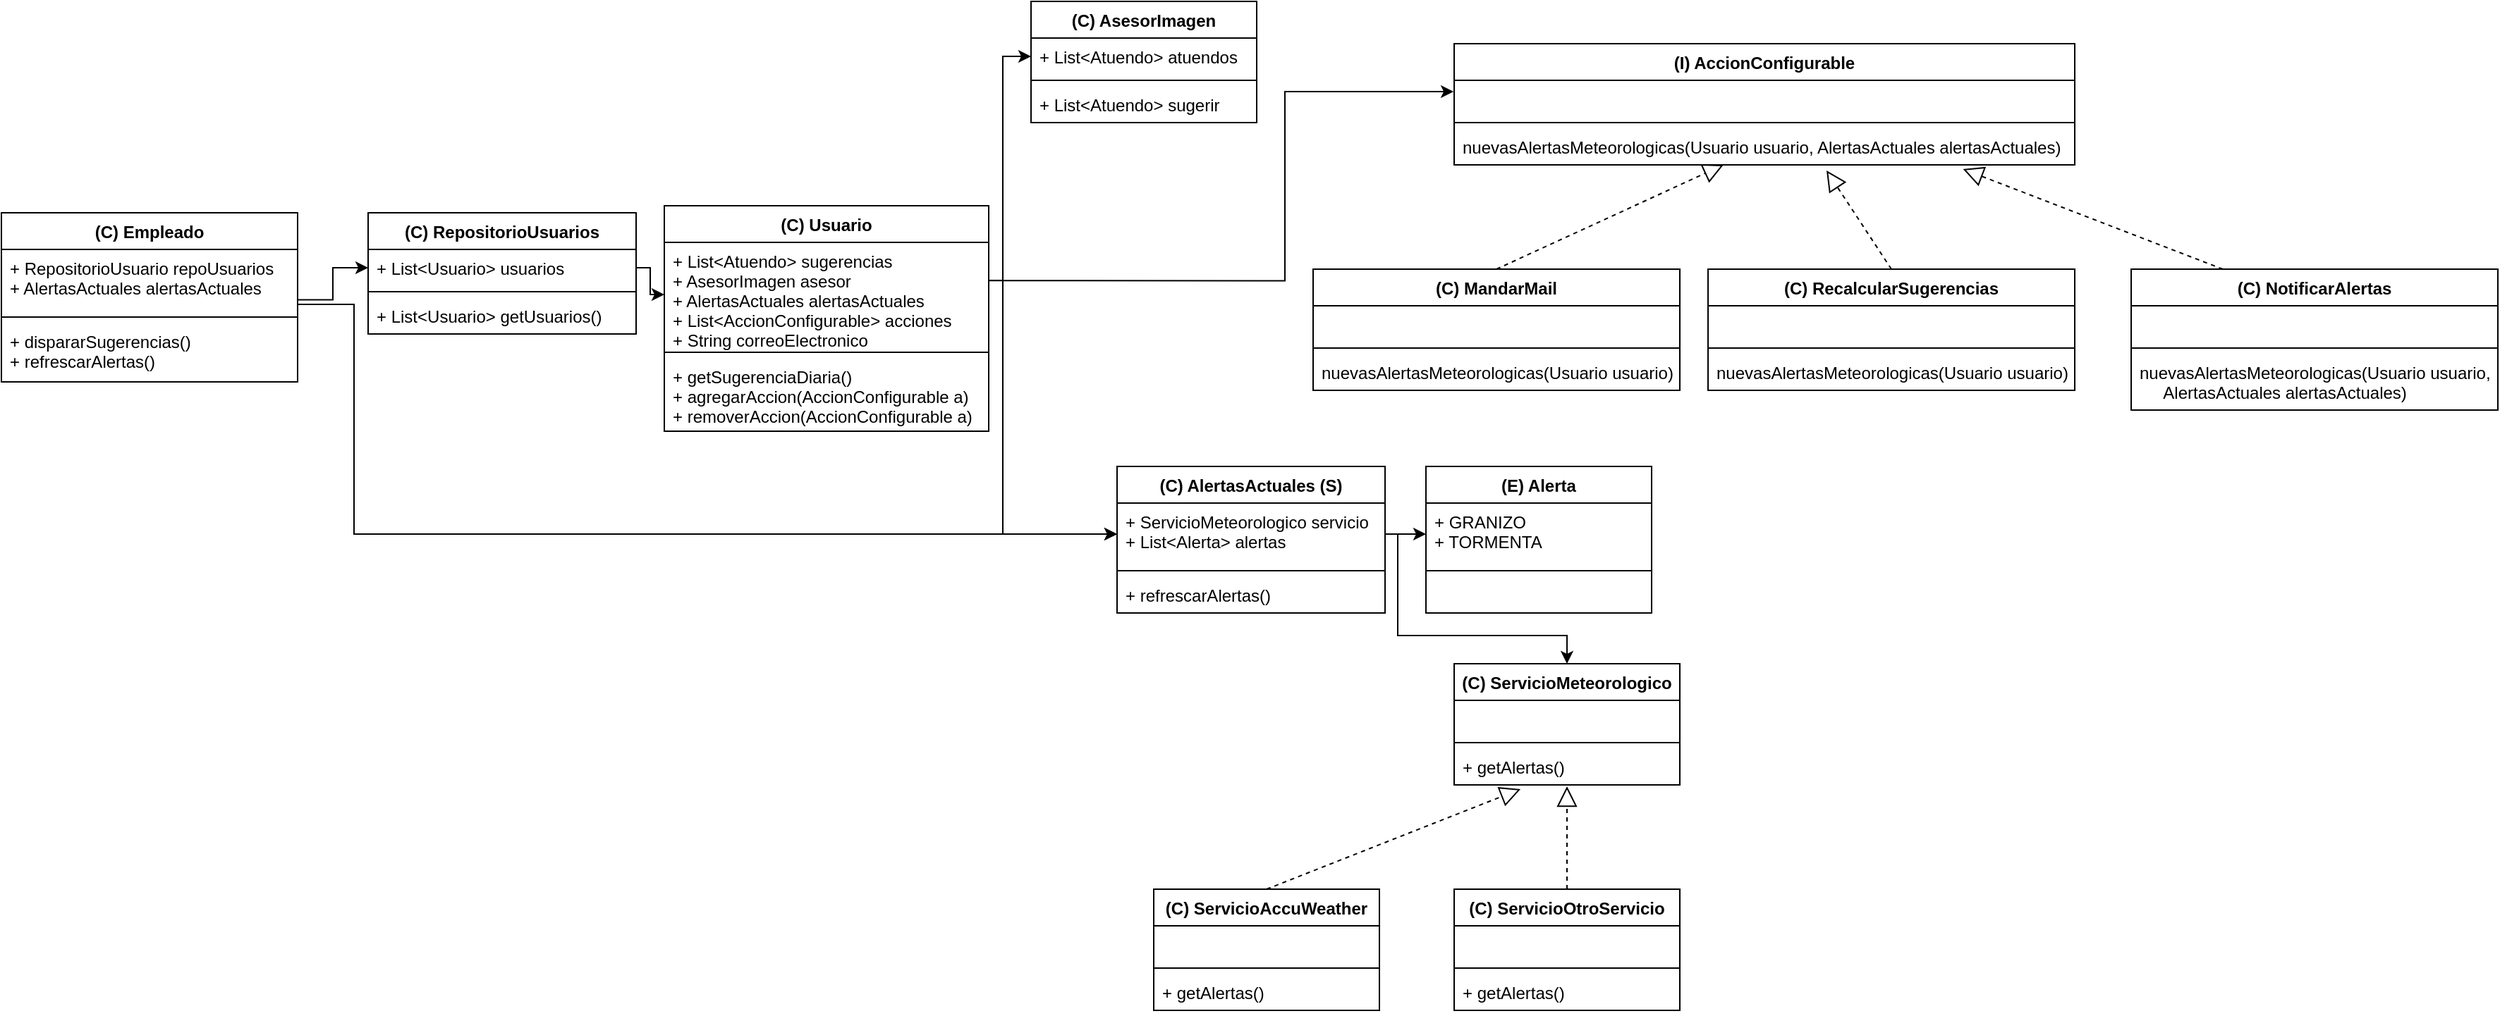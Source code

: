 <mxfile version="20.0.1" type="device"><diagram id="-CPDC690JqylS_FRT4D5" name="Page-1"><mxGraphModel dx="868" dy="1651" grid="1" gridSize="10" guides="1" tooltips="1" connect="1" arrows="1" fold="1" page="1" pageScale="1" pageWidth="827" pageHeight="1169" math="0" shadow="0"><root><mxCell id="0"/><mxCell id="1" parent="0"/><mxCell id="-Ci8LxvpXqM9EfKQ5-Xl-1" value="(C) Usuario" style="swimlane;fontStyle=1;align=center;verticalAlign=top;childLayout=stackLayout;horizontal=1;startSize=26;horizontalStack=0;resizeParent=1;resizeParentMax=0;resizeLast=0;collapsible=1;marginBottom=0;" vertex="1" parent="1"><mxGeometry x="480" y="75" width="230" height="160" as="geometry"/></mxCell><mxCell id="-Ci8LxvpXqM9EfKQ5-Xl-2" value="+ List&lt;Atuendo&gt; sugerencias&#10;+ AsesorImagen asesor&#10;+ AlertasActuales alertasActuales&#10;+ List&lt;AccionConfigurable&gt; acciones&#10;+ String correoElectronico" style="text;strokeColor=none;fillColor=none;align=left;verticalAlign=top;spacingLeft=4;spacingRight=4;overflow=hidden;rotatable=0;points=[[0,0.5],[1,0.5]];portConstraint=eastwest;" vertex="1" parent="-Ci8LxvpXqM9EfKQ5-Xl-1"><mxGeometry y="26" width="230" height="74" as="geometry"/></mxCell><mxCell id="-Ci8LxvpXqM9EfKQ5-Xl-3" value="" style="line;strokeWidth=1;fillColor=none;align=left;verticalAlign=middle;spacingTop=-1;spacingLeft=3;spacingRight=3;rotatable=0;labelPosition=right;points=[];portConstraint=eastwest;" vertex="1" parent="-Ci8LxvpXqM9EfKQ5-Xl-1"><mxGeometry y="100" width="230" height="8" as="geometry"/></mxCell><mxCell id="-Ci8LxvpXqM9EfKQ5-Xl-4" value="+ getSugerenciaDiaria()&#10;+ agregarAccion(AccionConfigurable a)&#10;+ removerAccion(AccionConfigurable a)" style="text;strokeColor=none;fillColor=none;align=left;verticalAlign=top;spacingLeft=4;spacingRight=4;overflow=hidden;rotatable=0;points=[[0,0.5],[1,0.5]];portConstraint=eastwest;" vertex="1" parent="-Ci8LxvpXqM9EfKQ5-Xl-1"><mxGeometry y="108" width="230" height="52" as="geometry"/></mxCell><mxCell id="-Ci8LxvpXqM9EfKQ5-Xl-5" value="(C) AsesorImagen" style="swimlane;fontStyle=1;align=center;verticalAlign=top;childLayout=stackLayout;horizontal=1;startSize=26;horizontalStack=0;resizeParent=1;resizeParentMax=0;resizeLast=0;collapsible=1;marginBottom=0;" vertex="1" parent="1"><mxGeometry x="740" y="-70" width="160" height="86" as="geometry"/></mxCell><mxCell id="-Ci8LxvpXqM9EfKQ5-Xl-6" value="+ List&lt;Atuendo&gt; atuendos" style="text;strokeColor=none;fillColor=none;align=left;verticalAlign=top;spacingLeft=4;spacingRight=4;overflow=hidden;rotatable=0;points=[[0,0.5],[1,0.5]];portConstraint=eastwest;" vertex="1" parent="-Ci8LxvpXqM9EfKQ5-Xl-5"><mxGeometry y="26" width="160" height="26" as="geometry"/></mxCell><mxCell id="-Ci8LxvpXqM9EfKQ5-Xl-7" value="" style="line;strokeWidth=1;fillColor=none;align=left;verticalAlign=middle;spacingTop=-1;spacingLeft=3;spacingRight=3;rotatable=0;labelPosition=right;points=[];portConstraint=eastwest;" vertex="1" parent="-Ci8LxvpXqM9EfKQ5-Xl-5"><mxGeometry y="52" width="160" height="8" as="geometry"/></mxCell><mxCell id="-Ci8LxvpXqM9EfKQ5-Xl-8" value="+ List&lt;Atuendo&gt; sugerir" style="text;strokeColor=none;fillColor=none;align=left;verticalAlign=top;spacingLeft=4;spacingRight=4;overflow=hidden;rotatable=0;points=[[0,0.5],[1,0.5]];portConstraint=eastwest;" vertex="1" parent="-Ci8LxvpXqM9EfKQ5-Xl-5"><mxGeometry y="60" width="160" height="26" as="geometry"/></mxCell><mxCell id="-Ci8LxvpXqM9EfKQ5-Xl-13" value="" style="endArrow=classic;html=1;rounded=0;exitX=1;exitY=0.5;exitDx=0;exitDy=0;entryX=0;entryY=0.5;entryDx=0;entryDy=0;edgeStyle=orthogonalEdgeStyle;" edge="1" parent="1" source="-Ci8LxvpXqM9EfKQ5-Xl-2" target="-Ci8LxvpXqM9EfKQ5-Xl-6"><mxGeometry width="50" height="50" relative="1" as="geometry"><mxPoint x="360" y="260" as="sourcePoint"/><mxPoint x="410" y="210" as="targetPoint"/><Array as="points"><mxPoint x="720" y="128"/><mxPoint x="720" y="-31"/></Array></mxGeometry></mxCell><mxCell id="-Ci8LxvpXqM9EfKQ5-Xl-14" value="(C) RepositorioUsuarios" style="swimlane;fontStyle=1;align=center;verticalAlign=top;childLayout=stackLayout;horizontal=1;startSize=26;horizontalStack=0;resizeParent=1;resizeParentMax=0;resizeLast=0;collapsible=1;marginBottom=0;" vertex="1" parent="1"><mxGeometry x="270" y="80" width="190" height="86" as="geometry"/></mxCell><mxCell id="-Ci8LxvpXqM9EfKQ5-Xl-15" value="+ List&lt;Usuario&gt; usuarios" style="text;strokeColor=none;fillColor=none;align=left;verticalAlign=top;spacingLeft=4;spacingRight=4;overflow=hidden;rotatable=0;points=[[0,0.5],[1,0.5]];portConstraint=eastwest;" vertex="1" parent="-Ci8LxvpXqM9EfKQ5-Xl-14"><mxGeometry y="26" width="190" height="26" as="geometry"/></mxCell><mxCell id="-Ci8LxvpXqM9EfKQ5-Xl-16" value="" style="line;strokeWidth=1;fillColor=none;align=left;verticalAlign=middle;spacingTop=-1;spacingLeft=3;spacingRight=3;rotatable=0;labelPosition=right;points=[];portConstraint=eastwest;" vertex="1" parent="-Ci8LxvpXqM9EfKQ5-Xl-14"><mxGeometry y="52" width="190" height="8" as="geometry"/></mxCell><mxCell id="-Ci8LxvpXqM9EfKQ5-Xl-17" value="+ List&lt;Usuario&gt; getUsuarios()" style="text;strokeColor=none;fillColor=none;align=left;verticalAlign=top;spacingLeft=4;spacingRight=4;overflow=hidden;rotatable=0;points=[[0,0.5],[1,0.5]];portConstraint=eastwest;" vertex="1" parent="-Ci8LxvpXqM9EfKQ5-Xl-14"><mxGeometry y="60" width="190" height="26" as="geometry"/></mxCell><mxCell id="-Ci8LxvpXqM9EfKQ5-Xl-19" value="(C) Empleado" style="swimlane;fontStyle=1;align=center;verticalAlign=top;childLayout=stackLayout;horizontal=1;startSize=26;horizontalStack=0;resizeParent=1;resizeParentMax=0;resizeLast=0;collapsible=1;marginBottom=0;" vertex="1" parent="1"><mxGeometry x="10" y="80" width="210" height="120" as="geometry"/></mxCell><mxCell id="-Ci8LxvpXqM9EfKQ5-Xl-20" value="+ RepositorioUsuario repoUsuarios&#10;+ AlertasActuales alertasActuales" style="text;strokeColor=none;fillColor=none;align=left;verticalAlign=top;spacingLeft=4;spacingRight=4;overflow=hidden;rotatable=0;points=[[0,0.5],[1,0.5]];portConstraint=eastwest;" vertex="1" parent="-Ci8LxvpXqM9EfKQ5-Xl-19"><mxGeometry y="26" width="210" height="44" as="geometry"/></mxCell><mxCell id="-Ci8LxvpXqM9EfKQ5-Xl-21" value="" style="line;strokeWidth=1;fillColor=none;align=left;verticalAlign=middle;spacingTop=-1;spacingLeft=3;spacingRight=3;rotatable=0;labelPosition=right;points=[];portConstraint=eastwest;" vertex="1" parent="-Ci8LxvpXqM9EfKQ5-Xl-19"><mxGeometry y="70" width="210" height="8" as="geometry"/></mxCell><mxCell id="-Ci8LxvpXqM9EfKQ5-Xl-22" value="+ dispararSugerencias()&#10;+ refrescarAlertas()" style="text;strokeColor=none;fillColor=none;align=left;verticalAlign=top;spacingLeft=4;spacingRight=4;overflow=hidden;rotatable=0;points=[[0,0.5],[1,0.5]];portConstraint=eastwest;" vertex="1" parent="-Ci8LxvpXqM9EfKQ5-Xl-19"><mxGeometry y="78" width="210" height="42" as="geometry"/></mxCell><mxCell id="-Ci8LxvpXqM9EfKQ5-Xl-23" value="" style="endArrow=classic;html=1;rounded=0;exitX=1.001;exitY=0.812;exitDx=0;exitDy=0;exitPerimeter=0;entryX=0;entryY=0.5;entryDx=0;entryDy=0;edgeStyle=orthogonalEdgeStyle;" edge="1" parent="1" source="-Ci8LxvpXqM9EfKQ5-Xl-20" target="-Ci8LxvpXqM9EfKQ5-Xl-15"><mxGeometry width="50" height="50" relative="1" as="geometry"><mxPoint x="280" y="250" as="sourcePoint"/><mxPoint x="330" y="200" as="targetPoint"/></mxGeometry></mxCell><mxCell id="-Ci8LxvpXqM9EfKQ5-Xl-24" value="(C) AlertasActuales (S)" style="swimlane;fontStyle=1;align=center;verticalAlign=top;childLayout=stackLayout;horizontal=1;startSize=26;horizontalStack=0;resizeParent=1;resizeParentMax=0;resizeLast=0;collapsible=1;marginBottom=0;" vertex="1" parent="1"><mxGeometry x="801" y="260" width="190" height="104" as="geometry"/></mxCell><mxCell id="-Ci8LxvpXqM9EfKQ5-Xl-25" value="+ ServicioMeteorologico servicio&#10;+ List&lt;Alerta&gt; alertas" style="text;strokeColor=none;fillColor=none;align=left;verticalAlign=top;spacingLeft=4;spacingRight=4;overflow=hidden;rotatable=0;points=[[0,0.5],[1,0.5]];portConstraint=eastwest;" vertex="1" parent="-Ci8LxvpXqM9EfKQ5-Xl-24"><mxGeometry y="26" width="190" height="44" as="geometry"/></mxCell><mxCell id="-Ci8LxvpXqM9EfKQ5-Xl-26" value="" style="line;strokeWidth=1;fillColor=none;align=left;verticalAlign=middle;spacingTop=-1;spacingLeft=3;spacingRight=3;rotatable=0;labelPosition=right;points=[];portConstraint=eastwest;" vertex="1" parent="-Ci8LxvpXqM9EfKQ5-Xl-24"><mxGeometry y="70" width="190" height="8" as="geometry"/></mxCell><mxCell id="-Ci8LxvpXqM9EfKQ5-Xl-27" value="+ refrescarAlertas()" style="text;strokeColor=none;fillColor=none;align=left;verticalAlign=top;spacingLeft=4;spacingRight=4;overflow=hidden;rotatable=0;points=[[0,0.5],[1,0.5]];portConstraint=eastwest;" vertex="1" parent="-Ci8LxvpXqM9EfKQ5-Xl-24"><mxGeometry y="78" width="190" height="26" as="geometry"/></mxCell><mxCell id="-Ci8LxvpXqM9EfKQ5-Xl-28" value="(E) Alerta" style="swimlane;fontStyle=1;align=center;verticalAlign=top;childLayout=stackLayout;horizontal=1;startSize=26;horizontalStack=0;resizeParent=1;resizeParentMax=0;resizeLast=0;collapsible=1;marginBottom=0;" vertex="1" parent="1"><mxGeometry x="1020" y="260" width="160" height="104" as="geometry"/></mxCell><mxCell id="-Ci8LxvpXqM9EfKQ5-Xl-29" value="+ GRANIZO&#10;+ TORMENTA" style="text;strokeColor=none;fillColor=none;align=left;verticalAlign=top;spacingLeft=4;spacingRight=4;overflow=hidden;rotatable=0;points=[[0,0.5],[1,0.5]];portConstraint=eastwest;" vertex="1" parent="-Ci8LxvpXqM9EfKQ5-Xl-28"><mxGeometry y="26" width="160" height="44" as="geometry"/></mxCell><mxCell id="-Ci8LxvpXqM9EfKQ5-Xl-30" value="" style="line;strokeWidth=1;fillColor=none;align=left;verticalAlign=middle;spacingTop=-1;spacingLeft=3;spacingRight=3;rotatable=0;labelPosition=right;points=[];portConstraint=eastwest;" vertex="1" parent="-Ci8LxvpXqM9EfKQ5-Xl-28"><mxGeometry y="70" width="160" height="8" as="geometry"/></mxCell><mxCell id="-Ci8LxvpXqM9EfKQ5-Xl-31" value=" " style="text;strokeColor=none;fillColor=none;align=left;verticalAlign=top;spacingLeft=4;spacingRight=4;overflow=hidden;rotatable=0;points=[[0,0.5],[1,0.5]];portConstraint=eastwest;" vertex="1" parent="-Ci8LxvpXqM9EfKQ5-Xl-28"><mxGeometry y="78" width="160" height="26" as="geometry"/></mxCell><mxCell id="-Ci8LxvpXqM9EfKQ5-Xl-32" value="" style="endArrow=classic;html=1;rounded=0;exitX=1;exitY=0.5;exitDx=0;exitDy=0;entryX=0;entryY=0.5;entryDx=0;entryDy=0;edgeStyle=orthogonalEdgeStyle;" edge="1" parent="1" source="-Ci8LxvpXqM9EfKQ5-Xl-25" target="-Ci8LxvpXqM9EfKQ5-Xl-29"><mxGeometry width="50" height="50" relative="1" as="geometry"><mxPoint x="590" y="470" as="sourcePoint"/><mxPoint x="640" y="420" as="targetPoint"/></mxGeometry></mxCell><mxCell id="-Ci8LxvpXqM9EfKQ5-Xl-34" value="" style="endArrow=classic;html=1;rounded=0;exitX=1;exitY=0.5;exitDx=0;exitDy=0;entryX=0;entryY=0.5;entryDx=0;entryDy=0;edgeStyle=orthogonalEdgeStyle;" edge="1" parent="1" source="-Ci8LxvpXqM9EfKQ5-Xl-2" target="-Ci8LxvpXqM9EfKQ5-Xl-25"><mxGeometry width="50" height="50" relative="1" as="geometry"><mxPoint x="700" y="280" as="sourcePoint"/><mxPoint x="750" y="230" as="targetPoint"/><Array as="points"><mxPoint x="720" y="128"/><mxPoint x="720" y="308"/></Array></mxGeometry></mxCell><mxCell id="-Ci8LxvpXqM9EfKQ5-Xl-35" value="" style="endArrow=classic;html=1;rounded=0;exitX=1;exitY=0.886;exitDx=0;exitDy=0;exitPerimeter=0;entryX=0;entryY=0.5;entryDx=0;entryDy=0;edgeStyle=orthogonalEdgeStyle;" edge="1" parent="1" source="-Ci8LxvpXqM9EfKQ5-Xl-20" target="-Ci8LxvpXqM9EfKQ5-Xl-25"><mxGeometry width="50" height="50" relative="1" as="geometry"><mxPoint x="430" y="300" as="sourcePoint"/><mxPoint x="480" y="250" as="targetPoint"/><Array as="points"><mxPoint x="260" y="145"/><mxPoint x="260" y="308"/></Array></mxGeometry></mxCell><mxCell id="-Ci8LxvpXqM9EfKQ5-Xl-40" value="(C) ServicioMeteorologico" style="swimlane;fontStyle=1;align=center;verticalAlign=top;childLayout=stackLayout;horizontal=1;startSize=26;horizontalStack=0;resizeParent=1;resizeParentMax=0;resizeLast=0;collapsible=1;marginBottom=0;" vertex="1" parent="1"><mxGeometry x="1040" y="400" width="160" height="86" as="geometry"/></mxCell><mxCell id="-Ci8LxvpXqM9EfKQ5-Xl-41" value=" " style="text;strokeColor=none;fillColor=none;align=left;verticalAlign=top;spacingLeft=4;spacingRight=4;overflow=hidden;rotatable=0;points=[[0,0.5],[1,0.5]];portConstraint=eastwest;" vertex="1" parent="-Ci8LxvpXqM9EfKQ5-Xl-40"><mxGeometry y="26" width="160" height="26" as="geometry"/></mxCell><mxCell id="-Ci8LxvpXqM9EfKQ5-Xl-42" value="" style="line;strokeWidth=1;fillColor=none;align=left;verticalAlign=middle;spacingTop=-1;spacingLeft=3;spacingRight=3;rotatable=0;labelPosition=right;points=[];portConstraint=eastwest;" vertex="1" parent="-Ci8LxvpXqM9EfKQ5-Xl-40"><mxGeometry y="52" width="160" height="8" as="geometry"/></mxCell><mxCell id="-Ci8LxvpXqM9EfKQ5-Xl-43" value="+ getAlertas()" style="text;strokeColor=none;fillColor=none;align=left;verticalAlign=top;spacingLeft=4;spacingRight=4;overflow=hidden;rotatable=0;points=[[0,0.5],[1,0.5]];portConstraint=eastwest;" vertex="1" parent="-Ci8LxvpXqM9EfKQ5-Xl-40"><mxGeometry y="60" width="160" height="26" as="geometry"/></mxCell><mxCell id="-Ci8LxvpXqM9EfKQ5-Xl-44" value="(C) ServicioAccuWeather" style="swimlane;fontStyle=1;align=center;verticalAlign=top;childLayout=stackLayout;horizontal=1;startSize=26;horizontalStack=0;resizeParent=1;resizeParentMax=0;resizeLast=0;collapsible=1;marginBottom=0;" vertex="1" parent="1"><mxGeometry x="827" y="560" width="160" height="86" as="geometry"/></mxCell><mxCell id="-Ci8LxvpXqM9EfKQ5-Xl-45" value=" " style="text;strokeColor=none;fillColor=none;align=left;verticalAlign=top;spacingLeft=4;spacingRight=4;overflow=hidden;rotatable=0;points=[[0,0.5],[1,0.5]];portConstraint=eastwest;" vertex="1" parent="-Ci8LxvpXqM9EfKQ5-Xl-44"><mxGeometry y="26" width="160" height="26" as="geometry"/></mxCell><mxCell id="-Ci8LxvpXqM9EfKQ5-Xl-46" value="" style="line;strokeWidth=1;fillColor=none;align=left;verticalAlign=middle;spacingTop=-1;spacingLeft=3;spacingRight=3;rotatable=0;labelPosition=right;points=[];portConstraint=eastwest;" vertex="1" parent="-Ci8LxvpXqM9EfKQ5-Xl-44"><mxGeometry y="52" width="160" height="8" as="geometry"/></mxCell><mxCell id="-Ci8LxvpXqM9EfKQ5-Xl-47" value="+ getAlertas()" style="text;strokeColor=none;fillColor=none;align=left;verticalAlign=top;spacingLeft=4;spacingRight=4;overflow=hidden;rotatable=0;points=[[0,0.5],[1,0.5]];portConstraint=eastwest;" vertex="1" parent="-Ci8LxvpXqM9EfKQ5-Xl-44"><mxGeometry y="60" width="160" height="26" as="geometry"/></mxCell><mxCell id="-Ci8LxvpXqM9EfKQ5-Xl-48" value="(C) ServicioOtroServicio" style="swimlane;fontStyle=1;align=center;verticalAlign=top;childLayout=stackLayout;horizontal=1;startSize=26;horizontalStack=0;resizeParent=1;resizeParentMax=0;resizeLast=0;collapsible=1;marginBottom=0;" vertex="1" parent="1"><mxGeometry x="1040" y="560" width="160" height="86" as="geometry"/></mxCell><mxCell id="-Ci8LxvpXqM9EfKQ5-Xl-49" value=" " style="text;strokeColor=none;fillColor=none;align=left;verticalAlign=top;spacingLeft=4;spacingRight=4;overflow=hidden;rotatable=0;points=[[0,0.5],[1,0.5]];portConstraint=eastwest;" vertex="1" parent="-Ci8LxvpXqM9EfKQ5-Xl-48"><mxGeometry y="26" width="160" height="26" as="geometry"/></mxCell><mxCell id="-Ci8LxvpXqM9EfKQ5-Xl-50" value="" style="line;strokeWidth=1;fillColor=none;align=left;verticalAlign=middle;spacingTop=-1;spacingLeft=3;spacingRight=3;rotatable=0;labelPosition=right;points=[];portConstraint=eastwest;" vertex="1" parent="-Ci8LxvpXqM9EfKQ5-Xl-48"><mxGeometry y="52" width="160" height="8" as="geometry"/></mxCell><mxCell id="-Ci8LxvpXqM9EfKQ5-Xl-51" value="+ getAlertas()" style="text;strokeColor=none;fillColor=none;align=left;verticalAlign=top;spacingLeft=4;spacingRight=4;overflow=hidden;rotatable=0;points=[[0,0.5],[1,0.5]];portConstraint=eastwest;" vertex="1" parent="-Ci8LxvpXqM9EfKQ5-Xl-48"><mxGeometry y="60" width="160" height="26" as="geometry"/></mxCell><mxCell id="-Ci8LxvpXqM9EfKQ5-Xl-54" value="" style="endArrow=block;dashed=1;endFill=0;endSize=12;html=1;rounded=0;fontSize=48;exitX=0.5;exitY=0;exitDx=0;exitDy=0;entryX=0.294;entryY=1.115;entryDx=0;entryDy=0;entryPerimeter=0;" edge="1" parent="1" source="-Ci8LxvpXqM9EfKQ5-Xl-44" target="-Ci8LxvpXqM9EfKQ5-Xl-43"><mxGeometry width="160" relative="1" as="geometry"><mxPoint x="980" y="500" as="sourcePoint"/><mxPoint x="1140" y="500" as="targetPoint"/></mxGeometry></mxCell><mxCell id="-Ci8LxvpXqM9EfKQ5-Xl-55" value="" style="endArrow=block;dashed=1;endFill=0;endSize=12;html=1;rounded=0;fontSize=48;exitX=0.5;exitY=0;exitDx=0;exitDy=0;entryX=0.5;entryY=1.038;entryDx=0;entryDy=0;entryPerimeter=0;" edge="1" parent="1" source="-Ci8LxvpXqM9EfKQ5-Xl-48" target="-Ci8LxvpXqM9EfKQ5-Xl-43"><mxGeometry width="160" relative="1" as="geometry"><mxPoint x="1250" y="520" as="sourcePoint"/><mxPoint x="1410" y="520" as="targetPoint"/></mxGeometry></mxCell><mxCell id="-Ci8LxvpXqM9EfKQ5-Xl-56" value="" style="endArrow=classic;html=1;rounded=0;fontSize=48;exitX=1;exitY=0.5;exitDx=0;exitDy=0;entryX=0.5;entryY=0;entryDx=0;entryDy=0;edgeStyle=orthogonalEdgeStyle;" edge="1" parent="1" source="-Ci8LxvpXqM9EfKQ5-Xl-25" target="-Ci8LxvpXqM9EfKQ5-Xl-40"><mxGeometry width="50" height="50" relative="1" as="geometry"><mxPoint x="1260" y="410" as="sourcePoint"/><mxPoint x="1310" y="360" as="targetPoint"/><Array as="points"><mxPoint x="1000" y="308"/><mxPoint x="1000" y="380"/><mxPoint x="1120" y="380"/></Array></mxGeometry></mxCell><mxCell id="-Ci8LxvpXqM9EfKQ5-Xl-62" value="(I) AccionConfigurable" style="swimlane;fontStyle=1;align=center;verticalAlign=top;childLayout=stackLayout;horizontal=1;startSize=26;horizontalStack=0;resizeParent=1;resizeParentMax=0;resizeLast=0;collapsible=1;marginBottom=0;" vertex="1" parent="1"><mxGeometry x="1040" y="-40" width="440" height="86" as="geometry"/></mxCell><mxCell id="-Ci8LxvpXqM9EfKQ5-Xl-63" value=" " style="text;strokeColor=none;fillColor=none;align=left;verticalAlign=top;spacingLeft=4;spacingRight=4;overflow=hidden;rotatable=0;points=[[0,0.5],[1,0.5]];portConstraint=eastwest;" vertex="1" parent="-Ci8LxvpXqM9EfKQ5-Xl-62"><mxGeometry y="26" width="440" height="26" as="geometry"/></mxCell><mxCell id="-Ci8LxvpXqM9EfKQ5-Xl-64" value="" style="line;strokeWidth=1;fillColor=none;align=left;verticalAlign=middle;spacingTop=-1;spacingLeft=3;spacingRight=3;rotatable=0;labelPosition=right;points=[];portConstraint=eastwest;" vertex="1" parent="-Ci8LxvpXqM9EfKQ5-Xl-62"><mxGeometry y="52" width="440" height="8" as="geometry"/></mxCell><mxCell id="-Ci8LxvpXqM9EfKQ5-Xl-65" value="nuevasAlertasMeteorologicas(Usuario usuario, AlertasActuales alertasActuales)" style="text;strokeColor=none;fillColor=none;align=left;verticalAlign=top;spacingLeft=4;spacingRight=4;overflow=hidden;rotatable=0;points=[[0,0.5],[1,0.5]];portConstraint=eastwest;" vertex="1" parent="-Ci8LxvpXqM9EfKQ5-Xl-62"><mxGeometry y="60" width="440" height="26" as="geometry"/></mxCell><mxCell id="-Ci8LxvpXqM9EfKQ5-Xl-66" value="" style="endArrow=classic;html=1;rounded=0;fontSize=48;exitX=1.002;exitY=0.367;exitDx=0;exitDy=0;exitPerimeter=0;entryX=-0.001;entryY=0.308;entryDx=0;entryDy=0;entryPerimeter=0;edgeStyle=orthogonalEdgeStyle;" edge="1" parent="1" source="-Ci8LxvpXqM9EfKQ5-Xl-2" target="-Ci8LxvpXqM9EfKQ5-Xl-63"><mxGeometry width="50" height="50" relative="1" as="geometry"><mxPoint x="730" y="140" as="sourcePoint"/><mxPoint x="780" y="90" as="targetPoint"/><Array as="points"><mxPoint x="920" y="128"/><mxPoint x="920" y="-6"/></Array></mxGeometry></mxCell><mxCell id="-Ci8LxvpXqM9EfKQ5-Xl-67" value="(C) MandarMail" style="swimlane;fontStyle=1;align=center;verticalAlign=top;childLayout=stackLayout;horizontal=1;startSize=26;horizontalStack=0;resizeParent=1;resizeParentMax=0;resizeLast=0;collapsible=1;marginBottom=0;" vertex="1" parent="1"><mxGeometry x="940" y="120" width="260" height="86" as="geometry"/></mxCell><mxCell id="-Ci8LxvpXqM9EfKQ5-Xl-68" value=" " style="text;strokeColor=none;fillColor=none;align=left;verticalAlign=top;spacingLeft=4;spacingRight=4;overflow=hidden;rotatable=0;points=[[0,0.5],[1,0.5]];portConstraint=eastwest;" vertex="1" parent="-Ci8LxvpXqM9EfKQ5-Xl-67"><mxGeometry y="26" width="260" height="26" as="geometry"/></mxCell><mxCell id="-Ci8LxvpXqM9EfKQ5-Xl-69" value="" style="line;strokeWidth=1;fillColor=none;align=left;verticalAlign=middle;spacingTop=-1;spacingLeft=3;spacingRight=3;rotatable=0;labelPosition=right;points=[];portConstraint=eastwest;" vertex="1" parent="-Ci8LxvpXqM9EfKQ5-Xl-67"><mxGeometry y="52" width="260" height="8" as="geometry"/></mxCell><mxCell id="-Ci8LxvpXqM9EfKQ5-Xl-70" value="nuevasAlertasMeteorologicas(Usuario usuario)" style="text;strokeColor=none;fillColor=none;align=left;verticalAlign=top;spacingLeft=4;spacingRight=4;overflow=hidden;rotatable=0;points=[[0,0.5],[1,0.5]];portConstraint=eastwest;" vertex="1" parent="-Ci8LxvpXqM9EfKQ5-Xl-67"><mxGeometry y="60" width="260" height="26" as="geometry"/></mxCell><mxCell id="-Ci8LxvpXqM9EfKQ5-Xl-71" value="(C) RecalcularSugerencias" style="swimlane;fontStyle=1;align=center;verticalAlign=top;childLayout=stackLayout;horizontal=1;startSize=26;horizontalStack=0;resizeParent=1;resizeParentMax=0;resizeLast=0;collapsible=1;marginBottom=0;" vertex="1" parent="1"><mxGeometry x="1220" y="120" width="260" height="86" as="geometry"/></mxCell><mxCell id="-Ci8LxvpXqM9EfKQ5-Xl-72" value=" " style="text;strokeColor=none;fillColor=none;align=left;verticalAlign=top;spacingLeft=4;spacingRight=4;overflow=hidden;rotatable=0;points=[[0,0.5],[1,0.5]];portConstraint=eastwest;" vertex="1" parent="-Ci8LxvpXqM9EfKQ5-Xl-71"><mxGeometry y="26" width="260" height="26" as="geometry"/></mxCell><mxCell id="-Ci8LxvpXqM9EfKQ5-Xl-73" value="" style="line;strokeWidth=1;fillColor=none;align=left;verticalAlign=middle;spacingTop=-1;spacingLeft=3;spacingRight=3;rotatable=0;labelPosition=right;points=[];portConstraint=eastwest;" vertex="1" parent="-Ci8LxvpXqM9EfKQ5-Xl-71"><mxGeometry y="52" width="260" height="8" as="geometry"/></mxCell><mxCell id="-Ci8LxvpXqM9EfKQ5-Xl-74" value="nuevasAlertasMeteorologicas(Usuario usuario)" style="text;strokeColor=none;fillColor=none;align=left;verticalAlign=top;spacingLeft=4;spacingRight=4;overflow=hidden;rotatable=0;points=[[0,0.5],[1,0.5]];portConstraint=eastwest;" vertex="1" parent="-Ci8LxvpXqM9EfKQ5-Xl-71"><mxGeometry y="60" width="260" height="26" as="geometry"/></mxCell><mxCell id="-Ci8LxvpXqM9EfKQ5-Xl-79" value="(C) NotificarAlertas" style="swimlane;fontStyle=1;align=center;verticalAlign=top;childLayout=stackLayout;horizontal=1;startSize=26;horizontalStack=0;resizeParent=1;resizeParentMax=0;resizeLast=0;collapsible=1;marginBottom=0;" vertex="1" parent="1"><mxGeometry x="1520" y="120" width="260" height="100" as="geometry"/></mxCell><mxCell id="-Ci8LxvpXqM9EfKQ5-Xl-80" value=" " style="text;strokeColor=none;fillColor=none;align=left;verticalAlign=top;spacingLeft=4;spacingRight=4;overflow=hidden;rotatable=0;points=[[0,0.5],[1,0.5]];portConstraint=eastwest;" vertex="1" parent="-Ci8LxvpXqM9EfKQ5-Xl-79"><mxGeometry y="26" width="260" height="26" as="geometry"/></mxCell><mxCell id="-Ci8LxvpXqM9EfKQ5-Xl-81" value="" style="line;strokeWidth=1;fillColor=none;align=left;verticalAlign=middle;spacingTop=-1;spacingLeft=3;spacingRight=3;rotatable=0;labelPosition=right;points=[];portConstraint=eastwest;" vertex="1" parent="-Ci8LxvpXqM9EfKQ5-Xl-79"><mxGeometry y="52" width="260" height="8" as="geometry"/></mxCell><mxCell id="-Ci8LxvpXqM9EfKQ5-Xl-82" value="nuevasAlertasMeteorologicas(Usuario usuario, &#10;     AlertasActuales alertasActuales)" style="text;strokeColor=none;fillColor=none;align=left;verticalAlign=top;spacingLeft=4;spacingRight=4;overflow=hidden;rotatable=0;points=[[0,0.5],[1,0.5]];portConstraint=eastwest;" vertex="1" parent="-Ci8LxvpXqM9EfKQ5-Xl-79"><mxGeometry y="60" width="260" height="40" as="geometry"/></mxCell><mxCell id="-Ci8LxvpXqM9EfKQ5-Xl-83" value="" style="endArrow=block;dashed=1;endFill=0;endSize=12;html=1;rounded=0;fontSize=48;exitX=0.5;exitY=0;exitDx=0;exitDy=0;entryX=0.434;entryY=1;entryDx=0;entryDy=0;entryPerimeter=0;" edge="1" parent="1" source="-Ci8LxvpXqM9EfKQ5-Xl-67" target="-Ci8LxvpXqM9EfKQ5-Xl-65"><mxGeometry width="160" relative="1" as="geometry"><mxPoint x="1210" y="70" as="sourcePoint"/><mxPoint x="1370" y="70" as="targetPoint"/></mxGeometry></mxCell><mxCell id="-Ci8LxvpXqM9EfKQ5-Xl-84" value="" style="endArrow=block;dashed=1;endFill=0;endSize=12;html=1;rounded=0;fontSize=48;exitX=0.5;exitY=0;exitDx=0;exitDy=0;entryX=0.6;entryY=1.154;entryDx=0;entryDy=0;entryPerimeter=0;" edge="1" parent="1" source="-Ci8LxvpXqM9EfKQ5-Xl-71" target="-Ci8LxvpXqM9EfKQ5-Xl-65"><mxGeometry width="160" relative="1" as="geometry"><mxPoint x="1340" y="70" as="sourcePoint"/><mxPoint x="1500" y="70" as="targetPoint"/></mxGeometry></mxCell><mxCell id="-Ci8LxvpXqM9EfKQ5-Xl-85" value="" style="endArrow=block;dashed=1;endFill=0;endSize=12;html=1;rounded=0;fontSize=48;exitX=0.25;exitY=0;exitDx=0;exitDy=0;entryX=0.82;entryY=1.115;entryDx=0;entryDy=0;entryPerimeter=0;" edge="1" parent="1" source="-Ci8LxvpXqM9EfKQ5-Xl-79" target="-Ci8LxvpXqM9EfKQ5-Xl-65"><mxGeometry width="160" relative="1" as="geometry"><mxPoint x="1590" y="-10" as="sourcePoint"/><mxPoint x="1410" y="40" as="targetPoint"/></mxGeometry></mxCell><mxCell id="-Ci8LxvpXqM9EfKQ5-Xl-86" value="" style="endArrow=classic;html=1;rounded=0;fontSize=48;exitX=1;exitY=0.5;exitDx=0;exitDy=0;edgeStyle=orthogonalEdgeStyle;" edge="1" parent="1" source="-Ci8LxvpXqM9EfKQ5-Xl-15" target="-Ci8LxvpXqM9EfKQ5-Xl-2"><mxGeometry width="50" height="50" relative="1" as="geometry"><mxPoint x="400" y="260" as="sourcePoint"/><mxPoint x="450" y="210" as="targetPoint"/></mxGeometry></mxCell></root></mxGraphModel></diagram></mxfile>